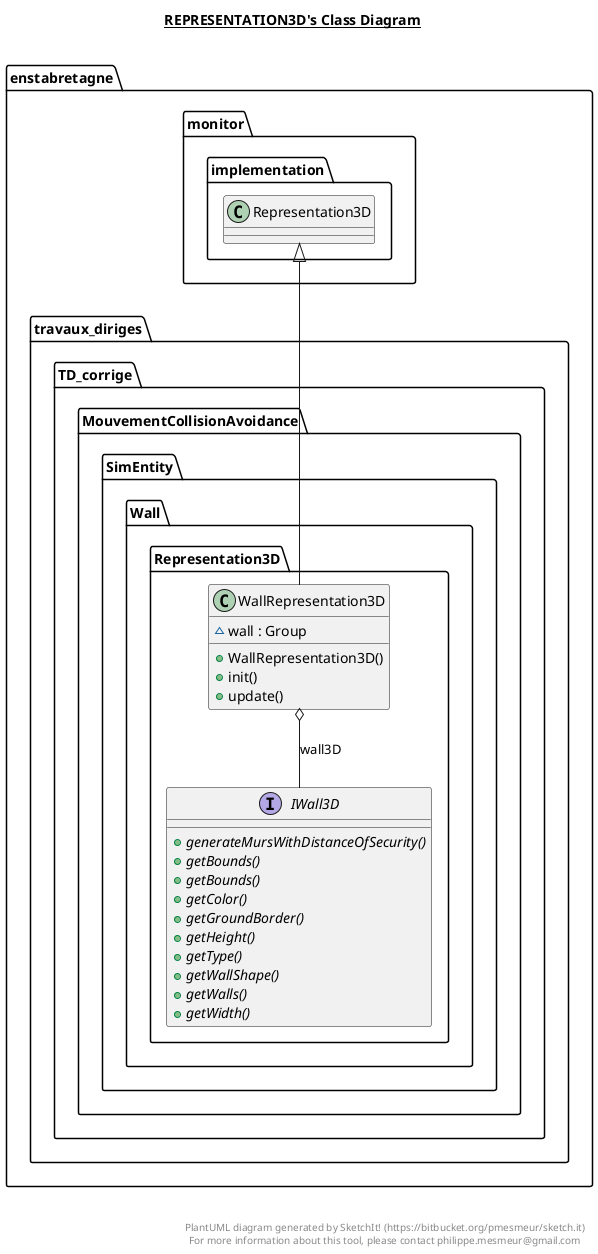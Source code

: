 @startuml

title __REPRESENTATION3D's Class Diagram__\n

  namespace enstabretagne.travaux_diriges.TD_corrige.MouvementCollisionAvoidance {
    namespace SimEntity.Wall {
      namespace Representation3D {
        interface enstabretagne.travaux_diriges.TD_corrige.MouvementCollisionAvoidance.SimEntity.Wall.Representation3D.IWall3D {
            {abstract} + generateMursWithDistanceOfSecurity()
            {abstract} + getBounds()
            {abstract} + getBounds()
            {abstract} + getColor()
            {abstract} + getGroundBorder()
            {abstract} + getHeight()
            {abstract} + getType()
            {abstract} + getWallShape()
            {abstract} + getWalls()
            {abstract} + getWidth()
        }
      }
    }
  }
  

  namespace enstabretagne.travaux_diriges.TD_corrige.MouvementCollisionAvoidance {
    namespace SimEntity.Wall {
      namespace Representation3D {
        class enstabretagne.travaux_diriges.TD_corrige.MouvementCollisionAvoidance.SimEntity.Wall.Representation3D.WallRepresentation3D {
            ~ wall : Group
            + WallRepresentation3D()
            + init()
            + update()
        }
      }
    }
  }
  

  enstabretagne.travaux_diriges.TD_corrige.MouvementCollisionAvoidance.SimEntity.Wall.Representation3D.WallRepresentation3D -up-|> enstabretagne.monitor.implementation.Representation3D
  enstabretagne.travaux_diriges.TD_corrige.MouvementCollisionAvoidance.SimEntity.Wall.Representation3D.WallRepresentation3D o-- enstabretagne.travaux_diriges.TD_corrige.MouvementCollisionAvoidance.SimEntity.Wall.Representation3D.IWall3D : wall3D


right footer


PlantUML diagram generated by SketchIt! (https://bitbucket.org/pmesmeur/sketch.it)
For more information about this tool, please contact philippe.mesmeur@gmail.com
endfooter

@enduml
